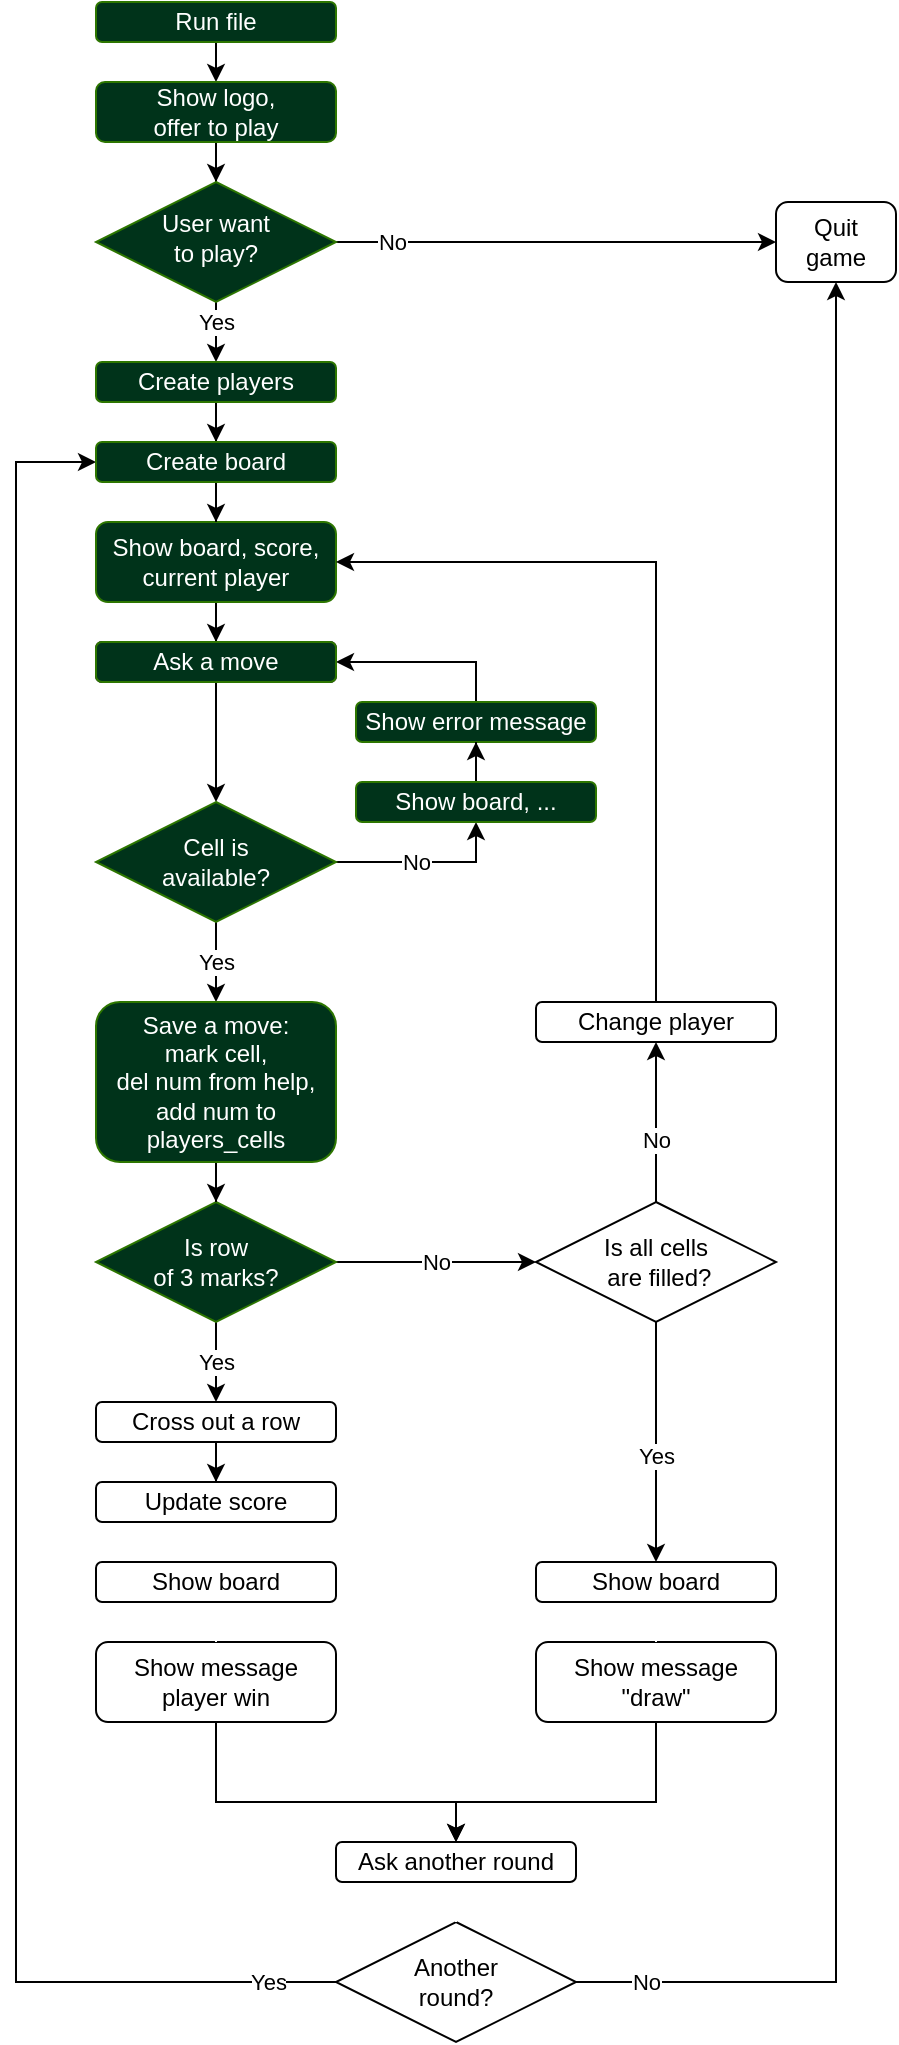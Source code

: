 <mxfile version="13.7.9" type="embed"><diagram id="C5RBs43oDa-KdzZeNtuy" name="Page-1"><mxGraphModel dx="472" dy="1110" grid="1" gridSize="10" guides="1" tooltips="1" connect="1" arrows="1" fold="1" page="0" pageScale="1" pageWidth="827" pageHeight="1169" math="0" shadow="0"><root><mxCell id="WIyWlLk6GJQsqaUBKTNV-0"/><mxCell id="WIyWlLk6GJQsqaUBKTNV-1" parent="WIyWlLk6GJQsqaUBKTNV-0"/><mxCell id="1" value="" style="edgeStyle=orthogonalEdgeStyle;rounded=0;orthogonalLoop=1;jettySize=auto;html=1;entryX=0.5;entryY=0;entryDx=0;entryDy=0;exitX=0.5;exitY=1;exitDx=0;exitDy=0;" parent="WIyWlLk6GJQsqaUBKTNV-1" source="0" target="WIyWlLk6GJQsqaUBKTNV-3" edge="1"><mxGeometry relative="1" as="geometry"/></mxCell><mxCell id="7" value="" style="edgeStyle=orthogonalEdgeStyle;rounded=0;orthogonalLoop=1;jettySize=auto;html=1;" parent="WIyWlLk6GJQsqaUBKTNV-1" source="WIyWlLk6GJQsqaUBKTNV-3" target="WIyWlLk6GJQsqaUBKTNV-6" edge="1"><mxGeometry relative="1" as="geometry"/></mxCell><mxCell id="WIyWlLk6GJQsqaUBKTNV-3" value="Show logo,&lt;br&gt;offer to play" style="rounded=1;whiteSpace=wrap;html=1;fontSize=12;glass=0;strokeWidth=1;shadow=0;strokeColor=#2D7600;fontColor=#ffffff;fillColor=#00331A;" parent="WIyWlLk6GJQsqaUBKTNV-1" vertex="1"><mxGeometry x="280" y="20" width="120" height="30" as="geometry"/></mxCell><mxCell id="8" value="No" style="edgeStyle=orthogonalEdgeStyle;rounded=0;orthogonalLoop=1;jettySize=auto;html=1;" parent="WIyWlLk6GJQsqaUBKTNV-1" source="WIyWlLk6GJQsqaUBKTNV-6" target="WIyWlLk6GJQsqaUBKTNV-7" edge="1"><mxGeometry x="-0.75" relative="1" as="geometry"><mxPoint as="offset"/></mxGeometry></mxCell><mxCell id="92" value="Yes" style="edgeStyle=orthogonalEdgeStyle;rounded=0;orthogonalLoop=1;jettySize=auto;html=1;entryX=0.5;entryY=0;entryDx=0;entryDy=0;" parent="WIyWlLk6GJQsqaUBKTNV-1" source="WIyWlLk6GJQsqaUBKTNV-6" target="90" edge="1"><mxGeometry x="0.2" relative="1" as="geometry"><mxPoint as="offset"/></mxGeometry></mxCell><mxCell id="WIyWlLk6GJQsqaUBKTNV-6" value="User want &lt;br&gt;to play?" style="rhombus;whiteSpace=wrap;html=1;shadow=0;fontFamily=Helvetica;fontSize=12;align=center;strokeWidth=1;spacing=6;spacingTop=-4;strokeColor=#2D7600;fontColor=#ffffff;fillColor=#00331A;" parent="WIyWlLk6GJQsqaUBKTNV-1" vertex="1"><mxGeometry x="280" y="70" width="120" height="60" as="geometry"/></mxCell><mxCell id="WIyWlLk6GJQsqaUBKTNV-7" value="Quit &lt;br&gt;game" style="rounded=1;whiteSpace=wrap;html=1;fontSize=12;glass=0;strokeWidth=1;shadow=0;" parent="WIyWlLk6GJQsqaUBKTNV-1" vertex="1"><mxGeometry x="620" y="80" width="60" height="40" as="geometry"/></mxCell><mxCell id="0" value="Run file" style="whiteSpace=wrap;html=1;rounded=1;shadow=0;strokeWidth=1;glass=0;strokeColor=#2D7600;fontColor=#ffffff;fillColor=#00331A;" parent="WIyWlLk6GJQsqaUBKTNV-1" vertex="1"><mxGeometry x="280" y="-20" width="120" height="20" as="geometry"/></mxCell><mxCell id="98" style="edgeStyle=orthogonalEdgeStyle;rounded=0;orthogonalLoop=1;jettySize=auto;html=1;entryX=0.5;entryY=0;entryDx=0;entryDy=0;" parent="WIyWlLk6GJQsqaUBKTNV-1" source="12" target="32" edge="1"><mxGeometry relative="1" as="geometry"/></mxCell><mxCell id="12" value="Show board, score,&lt;br&gt;current player" style="rounded=1;whiteSpace=wrap;html=1;shadow=0;strokeColor=#2D7600;fontColor=#ffffff;fillColor=#00331A;" parent="WIyWlLk6GJQsqaUBKTNV-1" vertex="1"><mxGeometry x="280" y="240" width="120" height="40" as="geometry"/></mxCell><mxCell id="96" style="edgeStyle=orthogonalEdgeStyle;rounded=0;orthogonalLoop=1;jettySize=auto;html=1;entryX=0.5;entryY=0;entryDx=0;entryDy=0;" parent="WIyWlLk6GJQsqaUBKTNV-1" source="90" target="95" edge="1"><mxGeometry relative="1" as="geometry"/></mxCell><mxCell id="90" value="Create players" style="rounded=1;whiteSpace=wrap;html=1;strokeColor=#2D7600;fontColor=#ffffff;fillColor=#00331A;" parent="WIyWlLk6GJQsqaUBKTNV-1" vertex="1"><mxGeometry x="280" y="160" width="120" height="20" as="geometry"/></mxCell><mxCell id="23" value="No" style="edgeStyle=orthogonalEdgeStyle;rounded=0;orthogonalLoop=1;jettySize=auto;html=1;entryX=0;entryY=0.5;entryDx=0;entryDy=0;" parent="WIyWlLk6GJQsqaUBKTNV-1" source="21" target="24" edge="1"><mxGeometry relative="1" as="geometry"><mxPoint x="440" y="610" as="targetPoint"/></mxGeometry></mxCell><mxCell id="109" value="Yes" style="edgeStyle=orthogonalEdgeStyle;rounded=0;orthogonalLoop=1;jettySize=auto;html=1;" edge="1" parent="WIyWlLk6GJQsqaUBKTNV-1" source="21" target="108"><mxGeometry relative="1" as="geometry"/></mxCell><mxCell id="21" value="Is row&lt;br&gt;of 3 marks?" style="rhombus;whiteSpace=wrap;html=1;strokeColor=#2D7600;fontColor=#ffffff;fillColor=#00331A;" parent="WIyWlLk6GJQsqaUBKTNV-1" vertex="1"><mxGeometry x="280" y="580" width="120" height="60" as="geometry"/></mxCell><mxCell id="27" value="No" style="edgeStyle=orthogonalEdgeStyle;rounded=0;orthogonalLoop=1;jettySize=auto;html=1;entryX=0.5;entryY=1;entryDx=0;entryDy=0;" parent="WIyWlLk6GJQsqaUBKTNV-1" source="24" target="100" edge="1"><mxGeometry x="-0.231" relative="1" as="geometry"><mxPoint x="560" y="540" as="targetPoint"/><Array as="points"/><mxPoint as="offset"/></mxGeometry></mxCell><mxCell id="68" value="Yes" style="edgeStyle=orthogonalEdgeStyle;rounded=0;orthogonalLoop=1;jettySize=auto;html=1;entryX=0.5;entryY=0;entryDx=0;entryDy=0;" parent="WIyWlLk6GJQsqaUBKTNV-1" source="24" target="160" edge="1"><mxGeometry x="0.111" relative="1" as="geometry"><mxPoint as="offset"/><mxPoint x="560" y="720" as="targetPoint"/></mxGeometry></mxCell><mxCell id="24" value="Is all cells&lt;br&gt;&amp;nbsp;are filled?" style="rhombus;whiteSpace=wrap;html=1;" parent="WIyWlLk6GJQsqaUBKTNV-1" vertex="1"><mxGeometry x="500" y="580" width="120" height="60" as="geometry"/></mxCell><mxCell id="37" value="" style="edgeStyle=orthogonalEdgeStyle;rounded=0;orthogonalLoop=1;jettySize=auto;html=1;" parent="WIyWlLk6GJQsqaUBKTNV-1" source="32" target="36" edge="1"><mxGeometry relative="1" as="geometry"/></mxCell><mxCell id="32" value="Ask a move" style="whiteSpace=wrap;html=1;rounded=1;" parent="WIyWlLk6GJQsqaUBKTNV-1" vertex="1"><mxGeometry x="280" y="300" width="120" height="20" as="geometry"/></mxCell><mxCell id="140" value="Yes" style="edgeStyle=orthogonalEdgeStyle;rounded=0;orthogonalLoop=1;jettySize=auto;html=1;entryX=0.5;entryY=0;entryDx=0;entryDy=0;" edge="1" parent="WIyWlLk6GJQsqaUBKTNV-1" source="36" target="55"><mxGeometry relative="1" as="geometry"/></mxCell><mxCell id="145" value="No" style="edgeStyle=orthogonalEdgeStyle;rounded=0;orthogonalLoop=1;jettySize=auto;html=1;entryX=0.5;entryY=1;entryDx=0;entryDy=0;" edge="1" parent="WIyWlLk6GJQsqaUBKTNV-1" source="36" target="142"><mxGeometry x="-0.111" relative="1" as="geometry"><mxPoint as="offset"/></mxGeometry></mxCell><mxCell id="36" value="Cell is &lt;br&gt;available?" style="rhombus;whiteSpace=wrap;html=1;strokeColor=#2D7600;fontColor=#ffffff;fillColor=#00331A;" parent="WIyWlLk6GJQsqaUBKTNV-1" vertex="1"><mxGeometry x="280" y="380" width="120" height="60" as="geometry"/></mxCell><mxCell id="45" value="" style="edgeStyle=orthogonalEdgeStyle;rounded=0;orthogonalLoop=1;jettySize=auto;html=1;entryX=1;entryY=0.5;entryDx=0;entryDy=0;" parent="WIyWlLk6GJQsqaUBKTNV-1" source="39" target="32" edge="1"><mxGeometry relative="1" as="geometry"><mxPoint x="200" y="260" as="targetPoint"/><Array as="points"><mxPoint x="470" y="310"/></Array></mxGeometry></mxCell><mxCell id="39" value="Show error message" style="whiteSpace=wrap;html=1;rounded=1;strokeColor=#2D7600;fontColor=#ffffff;fillColor=#00331A;" parent="WIyWlLk6GJQsqaUBKTNV-1" vertex="1"><mxGeometry x="410" y="330" width="120" height="20" as="geometry"/></mxCell><mxCell id="64" value="" style="edgeStyle=orthogonalEdgeStyle;rounded=0;orthogonalLoop=1;jettySize=auto;html=1;entryX=1;entryY=0.5;entryDx=0;entryDy=0;exitX=0.5;exitY=0;exitDx=0;exitDy=0;" parent="WIyWlLk6GJQsqaUBKTNV-1" source="100" target="12" edge="1"><mxGeometry relative="1" as="geometry"><mxPoint x="500" y="340" as="targetPoint"/><mxPoint x="560" y="480" as="sourcePoint"/><Array as="points"><mxPoint x="560" y="260"/></Array></mxGeometry></mxCell><mxCell id="101" style="edgeStyle=orthogonalEdgeStyle;rounded=0;orthogonalLoop=1;jettySize=auto;html=1;entryX=0.5;entryY=0;entryDx=0;entryDy=0;" parent="WIyWlLk6GJQsqaUBKTNV-1" source="55" target="21" edge="1"><mxGeometry relative="1" as="geometry"/></mxCell><mxCell id="55" value="Save a move:&lt;br&gt;mark cell,&lt;br&gt;del num from help,&lt;br&gt;add num to players_cells" style="rounded=1;whiteSpace=wrap;html=1;strokeColor=#2D7600;fontColor=#ffffff;fillColor=#00331A;" parent="WIyWlLk6GJQsqaUBKTNV-1" vertex="1"><mxGeometry x="280" y="480" width="120" height="80" as="geometry"/></mxCell><mxCell id="158" style="edgeStyle=orthogonalEdgeStyle;rounded=0;orthogonalLoop=1;jettySize=auto;html=1;entryX=0.5;entryY=0;entryDx=0;entryDy=0;strokeColor=#FFFFFF;" edge="1" parent="WIyWlLk6GJQsqaUBKTNV-1" source="65" target="157"><mxGeometry relative="1" as="geometry"/></mxCell><mxCell id="65" value="Update score" style="whiteSpace=wrap;html=1;rounded=1;" parent="WIyWlLk6GJQsqaUBKTNV-1" vertex="1"><mxGeometry x="280" y="720" width="120" height="20" as="geometry"/></mxCell><mxCell id="79" style="edgeStyle=orthogonalEdgeStyle;rounded=0;orthogonalLoop=1;jettySize=auto;html=1;entryX=0.5;entryY=0;entryDx=0;entryDy=0;" parent="WIyWlLk6GJQsqaUBKTNV-1" source="67" target="162" edge="1"><mxGeometry relative="1" as="geometry"><Array as="points"><mxPoint x="560" y="880"/><mxPoint x="460" y="880"/></Array></mxGeometry></mxCell><mxCell id="67" value="Show message&lt;br&gt;&quot;draw&quot;" style="whiteSpace=wrap;html=1;rounded=1;" parent="WIyWlLk6GJQsqaUBKTNV-1" vertex="1"><mxGeometry x="500" y="800" width="120" height="40" as="geometry"/></mxCell><mxCell id="80" value="No" style="edgeStyle=orthogonalEdgeStyle;rounded=0;orthogonalLoop=1;jettySize=auto;html=1;" parent="WIyWlLk6GJQsqaUBKTNV-1" source="77" target="WIyWlLk6GJQsqaUBKTNV-7" edge="1"><mxGeometry x="-0.929" relative="1" as="geometry"><mxPoint as="offset"/></mxGeometry></mxCell><mxCell id="84" value="Yes" style="edgeStyle=orthogonalEdgeStyle;rounded=0;orthogonalLoop=1;jettySize=auto;html=1;exitX=0;exitY=0.5;exitDx=0;exitDy=0;entryX=0;entryY=0.5;entryDx=0;entryDy=0;" parent="WIyWlLk6GJQsqaUBKTNV-1" source="77" target="95" edge="1"><mxGeometry x="-0.928" relative="1" as="geometry"><Array as="points"><mxPoint x="240" y="970"/><mxPoint x="240" y="210"/></Array><mxPoint x="240" y="210" as="targetPoint"/><mxPoint as="offset"/></mxGeometry></mxCell><mxCell id="77" value="Another &lt;br&gt;round?" style="rhombus;whiteSpace=wrap;html=1;" parent="WIyWlLk6GJQsqaUBKTNV-1" vertex="1"><mxGeometry x="400" y="940" width="120" height="60" as="geometry"/></mxCell><mxCell id="83" style="edgeStyle=orthogonalEdgeStyle;rounded=0;orthogonalLoop=1;jettySize=auto;html=1;entryX=0.5;entryY=0;entryDx=0;entryDy=0;" parent="WIyWlLk6GJQsqaUBKTNV-1" source="81" target="162" edge="1"><mxGeometry relative="1" as="geometry"><Array as="points"><mxPoint x="340" y="880"/><mxPoint x="460" y="880"/></Array></mxGeometry></mxCell><mxCell id="81" value="Show message&lt;br&gt;player win" style="whiteSpace=wrap;html=1;rounded=1;" parent="WIyWlLk6GJQsqaUBKTNV-1" vertex="1"><mxGeometry x="280" y="800" width="120" height="40" as="geometry"/></mxCell><mxCell id="97" style="edgeStyle=orthogonalEdgeStyle;rounded=0;orthogonalLoop=1;jettySize=auto;html=1;entryX=0.5;entryY=0;entryDx=0;entryDy=0;" parent="WIyWlLk6GJQsqaUBKTNV-1" source="95" target="12" edge="1"><mxGeometry relative="1" as="geometry"/></mxCell><mxCell id="95" value="Create board" style="rounded=1;whiteSpace=wrap;html=1;strokeColor=#2D7600;fontColor=#ffffff;fillColor=#00331A;" parent="WIyWlLk6GJQsqaUBKTNV-1" vertex="1"><mxGeometry x="280" y="200" width="120" height="20" as="geometry"/></mxCell><mxCell id="100" value="Change player" style="whiteSpace=wrap;html=1;rounded=1;" parent="WIyWlLk6GJQsqaUBKTNV-1" vertex="1"><mxGeometry x="500" y="480" width="120" height="20" as="geometry"/></mxCell><mxCell id="103" value="Ask a move" style="whiteSpace=wrap;html=1;rounded=1;strokeColor=#2D7600;fontColor=#ffffff;fillColor=#00331A;" parent="WIyWlLk6GJQsqaUBKTNV-1" vertex="1"><mxGeometry x="280" y="300" width="120" height="20" as="geometry"/></mxCell><mxCell id="111" style="edgeStyle=orthogonalEdgeStyle;rounded=0;orthogonalLoop=1;jettySize=auto;html=1;entryX=0.5;entryY=0;entryDx=0;entryDy=0;" edge="1" parent="WIyWlLk6GJQsqaUBKTNV-1" source="108" target="65"><mxGeometry relative="1" as="geometry"/></mxCell><mxCell id="108" value="Cross out a row" style="whiteSpace=wrap;html=1;rounded=1;" vertex="1" parent="WIyWlLk6GJQsqaUBKTNV-1"><mxGeometry x="280" y="680" width="120" height="20" as="geometry"/></mxCell><mxCell id="144" style="edgeStyle=orthogonalEdgeStyle;rounded=0;orthogonalLoop=1;jettySize=auto;html=1;entryX=0.5;entryY=1;entryDx=0;entryDy=0;" edge="1" parent="WIyWlLk6GJQsqaUBKTNV-1" source="142" target="39"><mxGeometry relative="1" as="geometry"/></mxCell><mxCell id="142" value="Show board, ..." style="whiteSpace=wrap;html=1;rounded=1;strokeColor=#2D7600;fontColor=#ffffff;fillColor=#00331A;" vertex="1" parent="WIyWlLk6GJQsqaUBKTNV-1"><mxGeometry x="410" y="370" width="120" height="20" as="geometry"/></mxCell><mxCell id="159" style="edgeStyle=orthogonalEdgeStyle;rounded=0;orthogonalLoop=1;jettySize=auto;html=1;entryX=0.5;entryY=0;entryDx=0;entryDy=0;strokeColor=#FFFFFF;" edge="1" parent="WIyWlLk6GJQsqaUBKTNV-1" source="157" target="81"><mxGeometry relative="1" as="geometry"/></mxCell><mxCell id="157" value="Show board" style="whiteSpace=wrap;html=1;rounded=1;" vertex="1" parent="WIyWlLk6GJQsqaUBKTNV-1"><mxGeometry x="280" y="760" width="120" height="20" as="geometry"/></mxCell><mxCell id="161" style="edgeStyle=orthogonalEdgeStyle;rounded=0;orthogonalLoop=1;jettySize=auto;html=1;entryX=0.5;entryY=0;entryDx=0;entryDy=0;strokeColor=#FFFFFF;" edge="1" parent="WIyWlLk6GJQsqaUBKTNV-1" source="160" target="67"><mxGeometry relative="1" as="geometry"/></mxCell><mxCell id="160" value="Show board" style="whiteSpace=wrap;html=1;rounded=1;" vertex="1" parent="WIyWlLk6GJQsqaUBKTNV-1"><mxGeometry x="500" y="760" width="120" height="20" as="geometry"/></mxCell><mxCell id="163" style="edgeStyle=orthogonalEdgeStyle;rounded=0;orthogonalLoop=1;jettySize=auto;html=1;entryX=0.5;entryY=0;entryDx=0;entryDy=0;strokeColor=#FFFFFF;" edge="1" parent="WIyWlLk6GJQsqaUBKTNV-1" source="162" target="77"><mxGeometry relative="1" as="geometry"/></mxCell><mxCell id="162" value="Ask another round" style="whiteSpace=wrap;html=1;rounded=1;" vertex="1" parent="WIyWlLk6GJQsqaUBKTNV-1"><mxGeometry x="400" y="900" width="120" height="20" as="geometry"/></mxCell></root></mxGraphModel></diagram></mxfile>